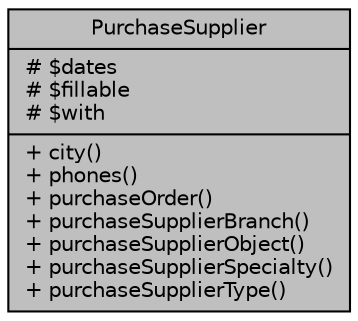 digraph "PurchaseSupplier"
{
 // LATEX_PDF_SIZE
  bgcolor="transparent";
  edge [fontname="Helvetica",fontsize="10",labelfontname="Helvetica",labelfontsize="10"];
  node [fontname="Helvetica",fontsize="10",shape=record];
  Node1 [label="{PurchaseSupplier\n|# $dates\l# $fillable\l# $with\l|+ city()\l+ phones()\l+ purchaseOrder()\l+ purchaseSupplierBranch()\l+ purchaseSupplierObject()\l+ purchaseSupplierSpecialty()\l+ purchaseSupplierType()\l}",height=0.2,width=0.4,color="black", fillcolor="grey75", style="filled", fontcolor="black",tooltip="Datos de los proveedores."];
}
